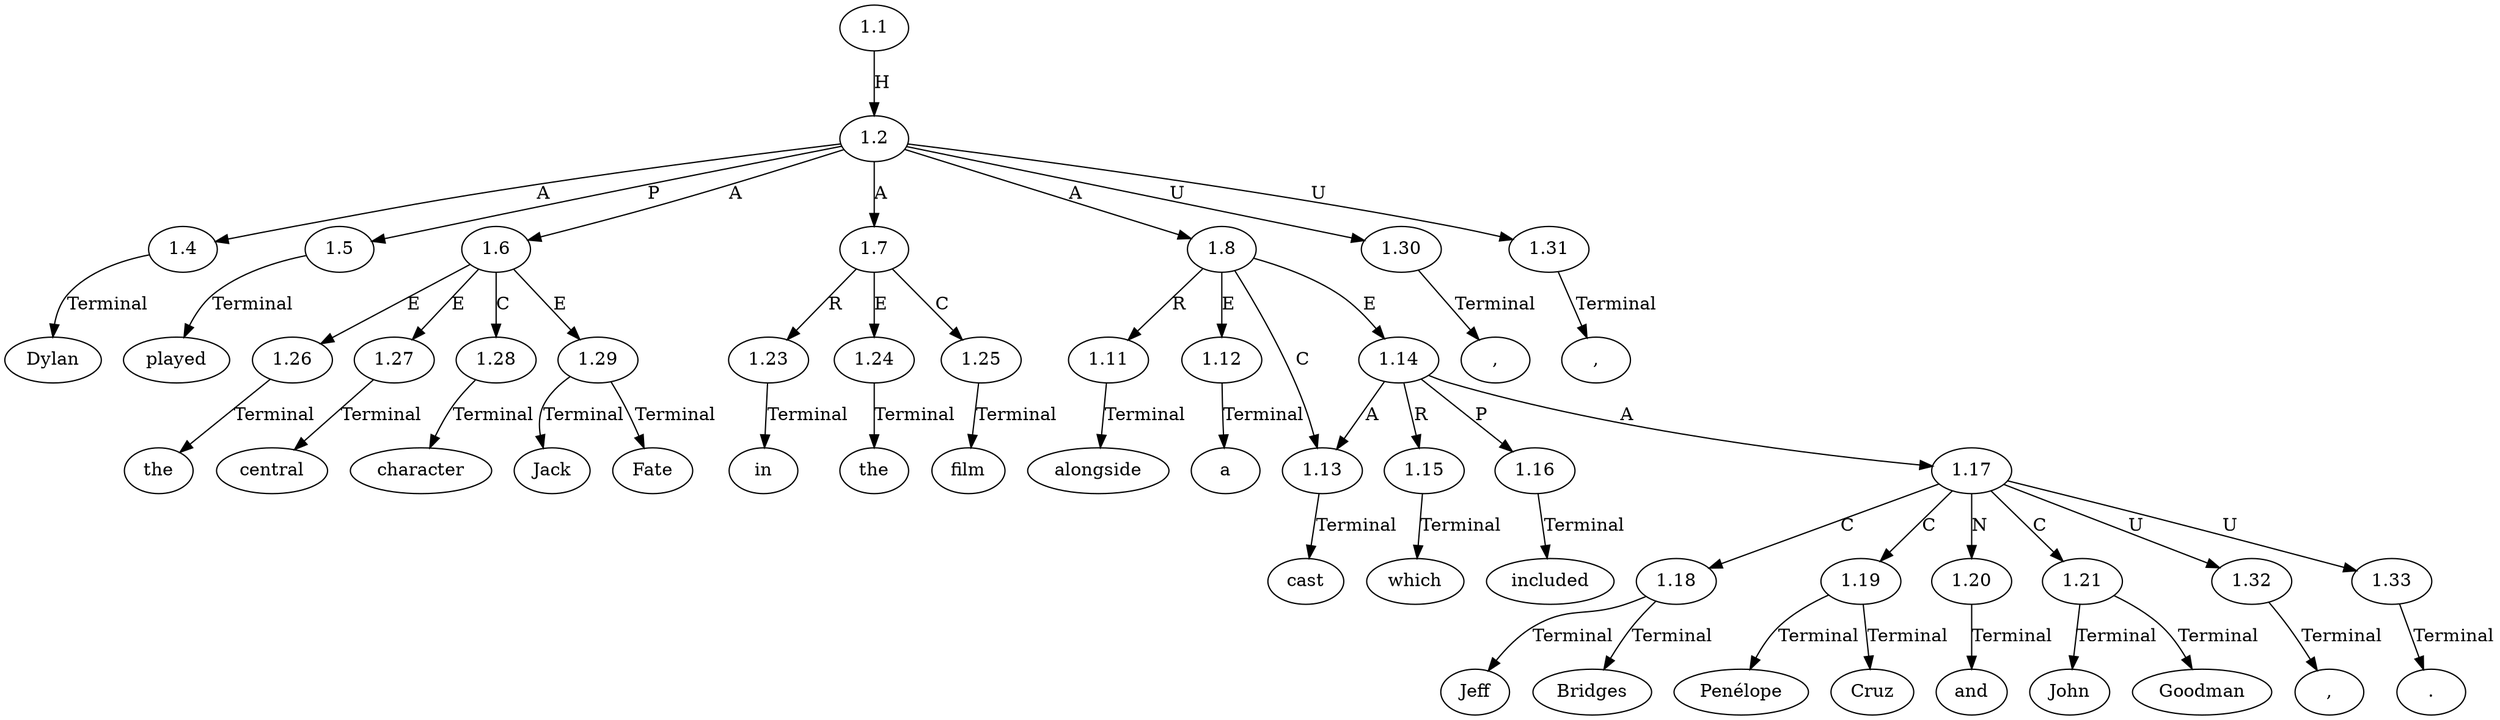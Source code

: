 // Graph
digraph {
	0.1 [label=Dylan ordering=out]
	0.10 [label=Jack ordering=out]
	0.11 [label=Fate ordering=out]
	0.12 [label="," ordering=out]
	0.13 [label=alongside ordering=out]
	0.14 [label=a ordering=out]
	0.15 [label=cast ordering=out]
	0.16 [label=which ordering=out]
	0.17 [label=included ordering=out]
	0.18 [label=Jeff ordering=out]
	0.19 [label=Bridges ordering=out]
	0.2 [label=played ordering=out]
	0.20 [label="," ordering=out]
	0.21 [label="Penélope" ordering=out]
	0.22 [label=Cruz ordering=out]
	0.23 [label=and ordering=out]
	0.24 [label=John ordering=out]
	0.25 [label=Goodman ordering=out]
	0.26 [label="." ordering=out]
	0.3 [label=the ordering=out]
	0.4 [label=central ordering=out]
	0.5 [label=character ordering=out]
	0.6 [label=in ordering=out]
	0.7 [label=the ordering=out]
	0.8 [label=film ordering=out]
	0.9 [label="," ordering=out]
	1.1 [label=1.1 ordering=out]
	1.2 [label=1.2 ordering=out]
	1.4 [label=1.4 ordering=out]
	1.5 [label=1.5 ordering=out]
	1.6 [label=1.6 ordering=out]
	1.7 [label=1.7 ordering=out]
	1.8 [label=1.8 ordering=out]
	1.11 [label=1.11 ordering=out]
	1.12 [label=1.12 ordering=out]
	1.13 [label=1.13 ordering=out]
	1.14 [label=1.14 ordering=out]
	1.15 [label=1.15 ordering=out]
	1.16 [label=1.16 ordering=out]
	1.17 [label=1.17 ordering=out]
	1.18 [label=1.18 ordering=out]
	1.19 [label=1.19 ordering=out]
	1.20 [label=1.20 ordering=out]
	1.21 [label=1.21 ordering=out]
	1.23 [label=1.23 ordering=out]
	1.24 [label=1.24 ordering=out]
	1.25 [label=1.25 ordering=out]
	1.26 [label=1.26 ordering=out]
	1.27 [label=1.27 ordering=out]
	1.28 [label=1.28 ordering=out]
	1.29 [label=1.29 ordering=out]
	1.30 [label=1.30 ordering=out]
	1.31 [label=1.31 ordering=out]
	1.32 [label=1.32 ordering=out]
	1.33 [label=1.33 ordering=out]
	1.1 -> 1.2 [label=H ordering=out]
	1.2 -> 1.4 [label=A ordering=out]
	1.2 -> 1.5 [label=P ordering=out]
	1.2 -> 1.6 [label=A ordering=out]
	1.2 -> 1.7 [label=A ordering=out]
	1.2 -> 1.8 [label=A ordering=out]
	1.2 -> 1.30 [label=U ordering=out]
	1.2 -> 1.31 [label=U ordering=out]
	1.4 -> 0.1 [label=Terminal ordering=out]
	1.5 -> 0.2 [label=Terminal ordering=out]
	1.6 -> 1.26 [label=E ordering=out]
	1.6 -> 1.27 [label=E ordering=out]
	1.6 -> 1.28 [label=C ordering=out]
	1.6 -> 1.29 [label=E ordering=out]
	1.7 -> 1.23 [label=R ordering=out]
	1.7 -> 1.24 [label=E ordering=out]
	1.7 -> 1.25 [label=C ordering=out]
	1.8 -> 1.11 [label=R ordering=out]
	1.8 -> 1.12 [label=E ordering=out]
	1.8 -> 1.13 [label=C ordering=out]
	1.8 -> 1.14 [label=E ordering=out]
	1.11 -> 0.13 [label=Terminal ordering=out]
	1.12 -> 0.14 [label=Terminal ordering=out]
	1.13 -> 0.15 [label=Terminal ordering=out]
	1.14 -> 1.13 [label=A ordering=out]
	1.14 -> 1.15 [label=R ordering=out]
	1.14 -> 1.16 [label=P ordering=out]
	1.14 -> 1.17 [label=A ordering=out]
	1.15 -> 0.16 [label=Terminal ordering=out]
	1.16 -> 0.17 [label=Terminal ordering=out]
	1.17 -> 1.18 [label=C ordering=out]
	1.17 -> 1.19 [label=C ordering=out]
	1.17 -> 1.20 [label=N ordering=out]
	1.17 -> 1.21 [label=C ordering=out]
	1.17 -> 1.32 [label=U ordering=out]
	1.17 -> 1.33 [label=U ordering=out]
	1.18 -> 0.18 [label=Terminal ordering=out]
	1.18 -> 0.19 [label=Terminal ordering=out]
	1.19 -> 0.21 [label=Terminal ordering=out]
	1.19 -> 0.22 [label=Terminal ordering=out]
	1.20 -> 0.23 [label=Terminal ordering=out]
	1.21 -> 0.24 [label=Terminal ordering=out]
	1.21 -> 0.25 [label=Terminal ordering=out]
	1.23 -> 0.6 [label=Terminal ordering=out]
	1.24 -> 0.7 [label=Terminal ordering=out]
	1.25 -> 0.8 [label=Terminal ordering=out]
	1.26 -> 0.3 [label=Terminal ordering=out]
	1.27 -> 0.4 [label=Terminal ordering=out]
	1.28 -> 0.5 [label=Terminal ordering=out]
	1.29 -> 0.10 [label=Terminal ordering=out]
	1.29 -> 0.11 [label=Terminal ordering=out]
	1.30 -> 0.9 [label=Terminal ordering=out]
	1.31 -> 0.12 [label=Terminal ordering=out]
	1.32 -> 0.20 [label=Terminal ordering=out]
	1.33 -> 0.26 [label=Terminal ordering=out]
}
